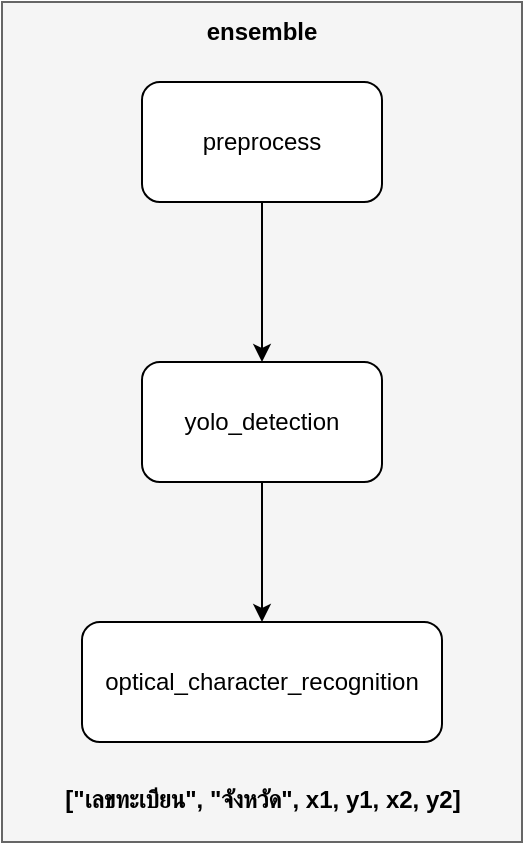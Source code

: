 <mxfile version="21.1.2" type="github">
  <diagram name="Page-1" id="_gFGdC1oJcc4WMkTPQVc">
    <mxGraphModel dx="954" dy="565" grid="1" gridSize="10" guides="1" tooltips="1" connect="1" arrows="1" fold="1" page="1" pageScale="1" pageWidth="827" pageHeight="1169" math="0" shadow="0">
      <root>
        <mxCell id="0" />
        <mxCell id="1" parent="0" />
        <mxCell id="VX1kqERT5CJ1XiSCOBTQ-1" value="" style="rounded=0;whiteSpace=wrap;html=1;fillColor=#f5f5f5;strokeColor=#666666;fontColor=#333333;" vertex="1" parent="1">
          <mxGeometry x="210" y="80" width="260" height="420" as="geometry" />
        </mxCell>
        <mxCell id="VX1kqERT5CJ1XiSCOBTQ-9" style="edgeStyle=orthogonalEdgeStyle;rounded=0;orthogonalLoop=1;jettySize=auto;html=1;entryX=0.5;entryY=0;entryDx=0;entryDy=0;" edge="1" parent="1" source="VX1kqERT5CJ1XiSCOBTQ-2" target="VX1kqERT5CJ1XiSCOBTQ-3">
          <mxGeometry relative="1" as="geometry" />
        </mxCell>
        <mxCell id="VX1kqERT5CJ1XiSCOBTQ-2" value="preprocess" style="rounded=1;whiteSpace=wrap;html=1;" vertex="1" parent="1">
          <mxGeometry x="280" y="120" width="120" height="60" as="geometry" />
        </mxCell>
        <mxCell id="VX1kqERT5CJ1XiSCOBTQ-8" style="edgeStyle=orthogonalEdgeStyle;rounded=0;orthogonalLoop=1;jettySize=auto;html=1;entryX=0.5;entryY=0;entryDx=0;entryDy=0;" edge="1" parent="1" source="VX1kqERT5CJ1XiSCOBTQ-3" target="VX1kqERT5CJ1XiSCOBTQ-4">
          <mxGeometry relative="1" as="geometry" />
        </mxCell>
        <mxCell id="VX1kqERT5CJ1XiSCOBTQ-3" value="yolo_detection" style="rounded=1;whiteSpace=wrap;html=1;" vertex="1" parent="1">
          <mxGeometry x="280" y="260" width="120" height="60" as="geometry" />
        </mxCell>
        <mxCell id="VX1kqERT5CJ1XiSCOBTQ-4" value="optical_character_recognition" style="rounded=1;whiteSpace=wrap;html=1;" vertex="1" parent="1">
          <mxGeometry x="250" y="390" width="180" height="60" as="geometry" />
        </mxCell>
        <mxCell id="VX1kqERT5CJ1XiSCOBTQ-7" value="&lt;h1 style=&quot;font-size: 12px;&quot;&gt;ensemble&lt;/h1&gt;" style="text;html=1;strokeColor=none;fillColor=none;spacing=5;spacingTop=-20;whiteSpace=wrap;overflow=hidden;rounded=0;fontSize=12;align=center;" vertex="1" parent="1">
          <mxGeometry x="280" y="90" width="120" height="40" as="geometry" />
        </mxCell>
        <mxCell id="VX1kqERT5CJ1XiSCOBTQ-10" value="" style="shape=image;verticalLabelPosition=bottom;labelBackgroundColor=default;verticalAlign=top;aspect=fixed;imageAspect=0;image=https://artwork.lfaidata.foundation/projects/onnx/icon/color/onnx-icon-color.png;" vertex="1" parent="1">
          <mxGeometry x="374" y="300" width="40" height="40" as="geometry" />
        </mxCell>
        <mxCell id="VX1kqERT5CJ1XiSCOBTQ-11" value="" style="shape=image;verticalLabelPosition=bottom;labelBackgroundColor=default;verticalAlign=top;aspect=fixed;imageAspect=0;image=https://upload.wikimedia.org/wikipedia/commons/thumb/c/c3/Python-logo-notext.svg/1869px-Python-logo-notext.svg.png;" vertex="1" parent="1">
          <mxGeometry x="376.5" y="160" width="35" height="38.32" as="geometry" />
        </mxCell>
        <mxCell id="VX1kqERT5CJ1XiSCOBTQ-12" value="" style="shape=image;verticalLabelPosition=bottom;labelBackgroundColor=default;verticalAlign=top;aspect=fixed;imageAspect=0;image=https://upload.wikimedia.org/wikipedia/commons/thumb/c/c3/Python-logo-notext.svg/1869px-Python-logo-notext.svg.png;" vertex="1" parent="1">
          <mxGeometry x="410" y="431.68" width="35" height="38.32" as="geometry" />
        </mxCell>
        <mxCell id="VX1kqERT5CJ1XiSCOBTQ-15" value="[&quot;เลขทะเบียน&quot;, &quot;จังหวัด&quot;, x1, y1, x2, y2]" style="text;html=1;align=center;verticalAlign=middle;resizable=0;points=[];autosize=1;strokeColor=none;fillColor=none;fontStyle=1" vertex="1" parent="1">
          <mxGeometry x="225" y="464" width="230" height="30" as="geometry" />
        </mxCell>
      </root>
    </mxGraphModel>
  </diagram>
</mxfile>
